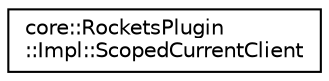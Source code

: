 digraph "Graphical Class Hierarchy"
{
 // LATEX_PDF_SIZE
  edge [fontname="Helvetica",fontsize="10",labelfontname="Helvetica",labelfontsize="10"];
  node [fontname="Helvetica",fontsize="10",shape=record];
  rankdir="LR";
  Node0 [label="core::RocketsPlugin\l::Impl::ScopedCurrentClient",height=0.2,width=0.4,color="black", fillcolor="white", style="filled",URL="$df/d91/structcore_1_1RocketsPlugin_1_1Impl_1_1ScopedCurrentClient.html",tooltip=" "];
}

